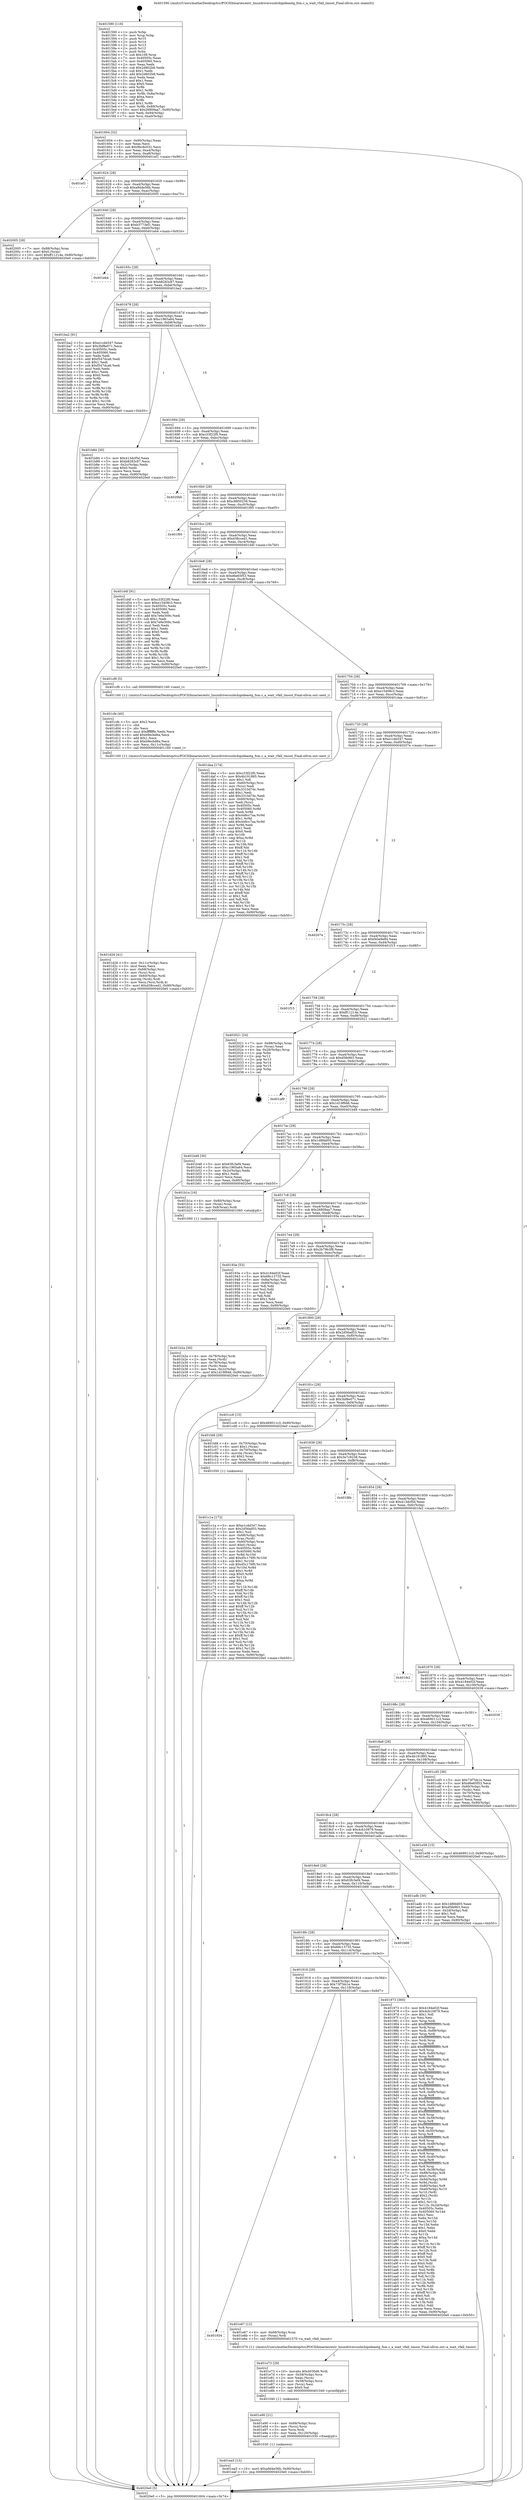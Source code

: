 digraph "0x401590" {
  label = "0x401590 (/mnt/c/Users/mathe/Desktop/tcc/POCII/binaries/extr_linuxdriversusbchipideaotg_fsm.c_a_wait_vfall_tmout_Final-ollvm.out::main(0))"
  labelloc = "t"
  node[shape=record]

  Entry [label="",width=0.3,height=0.3,shape=circle,fillcolor=black,style=filled]
  "0x401604" [label="{
     0x401604 [32]\l
     | [instrs]\l
     &nbsp;&nbsp;0x401604 \<+6\>: mov -0x90(%rbp),%eax\l
     &nbsp;&nbsp;0x40160a \<+2\>: mov %eax,%ecx\l
     &nbsp;&nbsp;0x40160c \<+6\>: sub $0x9bc6c032,%ecx\l
     &nbsp;&nbsp;0x401612 \<+6\>: mov %eax,-0xa4(%rbp)\l
     &nbsp;&nbsp;0x401618 \<+6\>: mov %ecx,-0xa8(%rbp)\l
     &nbsp;&nbsp;0x40161e \<+6\>: je 0000000000401ef1 \<main+0x961\>\l
  }"]
  "0x401ef1" [label="{
     0x401ef1\l
  }", style=dashed]
  "0x401624" [label="{
     0x401624 [28]\l
     | [instrs]\l
     &nbsp;&nbsp;0x401624 \<+5\>: jmp 0000000000401629 \<main+0x99\>\l
     &nbsp;&nbsp;0x401629 \<+6\>: mov -0xa4(%rbp),%eax\l
     &nbsp;&nbsp;0x40162f \<+5\>: sub $0xa9d4e56b,%eax\l
     &nbsp;&nbsp;0x401634 \<+6\>: mov %eax,-0xac(%rbp)\l
     &nbsp;&nbsp;0x40163a \<+6\>: je 0000000000402005 \<main+0xa75\>\l
  }"]
  Exit [label="",width=0.3,height=0.3,shape=circle,fillcolor=black,style=filled,peripheries=2]
  "0x402005" [label="{
     0x402005 [28]\l
     | [instrs]\l
     &nbsp;&nbsp;0x402005 \<+7\>: mov -0x88(%rbp),%rax\l
     &nbsp;&nbsp;0x40200c \<+6\>: movl $0x0,(%rax)\l
     &nbsp;&nbsp;0x402012 \<+10\>: movl $0xff11214e,-0x90(%rbp)\l
     &nbsp;&nbsp;0x40201c \<+5\>: jmp 00000000004020e0 \<main+0xb50\>\l
  }"]
  "0x401640" [label="{
     0x401640 [28]\l
     | [instrs]\l
     &nbsp;&nbsp;0x401640 \<+5\>: jmp 0000000000401645 \<main+0xb5\>\l
     &nbsp;&nbsp;0x401645 \<+6\>: mov -0xa4(%rbp),%eax\l
     &nbsp;&nbsp;0x40164b \<+5\>: sub $0xb3773ef1,%eax\l
     &nbsp;&nbsp;0x401650 \<+6\>: mov %eax,-0xb0(%rbp)\l
     &nbsp;&nbsp;0x401656 \<+6\>: je 0000000000401eb4 \<main+0x924\>\l
  }"]
  "0x401ea5" [label="{
     0x401ea5 [15]\l
     | [instrs]\l
     &nbsp;&nbsp;0x401ea5 \<+10\>: movl $0xa9d4e56b,-0x90(%rbp)\l
     &nbsp;&nbsp;0x401eaf \<+5\>: jmp 00000000004020e0 \<main+0xb50\>\l
  }"]
  "0x401eb4" [label="{
     0x401eb4\l
  }", style=dashed]
  "0x40165c" [label="{
     0x40165c [28]\l
     | [instrs]\l
     &nbsp;&nbsp;0x40165c \<+5\>: jmp 0000000000401661 \<main+0xd1\>\l
     &nbsp;&nbsp;0x401661 \<+6\>: mov -0xa4(%rbp),%eax\l
     &nbsp;&nbsp;0x401667 \<+5\>: sub $0xb8283c87,%eax\l
     &nbsp;&nbsp;0x40166c \<+6\>: mov %eax,-0xb4(%rbp)\l
     &nbsp;&nbsp;0x401672 \<+6\>: je 0000000000401ba2 \<main+0x612\>\l
  }"]
  "0x401e90" [label="{
     0x401e90 [21]\l
     | [instrs]\l
     &nbsp;&nbsp;0x401e90 \<+4\>: mov -0x68(%rbp),%rcx\l
     &nbsp;&nbsp;0x401e94 \<+3\>: mov (%rcx),%rcx\l
     &nbsp;&nbsp;0x401e97 \<+3\>: mov %rcx,%rdi\l
     &nbsp;&nbsp;0x401e9a \<+6\>: mov %eax,-0x120(%rbp)\l
     &nbsp;&nbsp;0x401ea0 \<+5\>: call 0000000000401030 \<free@plt\>\l
     | [calls]\l
     &nbsp;&nbsp;0x401030 \{1\} (unknown)\l
  }"]
  "0x401ba2" [label="{
     0x401ba2 [91]\l
     | [instrs]\l
     &nbsp;&nbsp;0x401ba2 \<+5\>: mov $0xe1cdd347,%eax\l
     &nbsp;&nbsp;0x401ba7 \<+5\>: mov $0x3bf8e071,%ecx\l
     &nbsp;&nbsp;0x401bac \<+7\>: mov 0x40505c,%edx\l
     &nbsp;&nbsp;0x401bb3 \<+7\>: mov 0x405060,%esi\l
     &nbsp;&nbsp;0x401bba \<+2\>: mov %edx,%edi\l
     &nbsp;&nbsp;0x401bbc \<+6\>: add $0xf547dca6,%edi\l
     &nbsp;&nbsp;0x401bc2 \<+3\>: sub $0x1,%edi\l
     &nbsp;&nbsp;0x401bc5 \<+6\>: sub $0xf547dca6,%edi\l
     &nbsp;&nbsp;0x401bcb \<+3\>: imul %edi,%edx\l
     &nbsp;&nbsp;0x401bce \<+3\>: and $0x1,%edx\l
     &nbsp;&nbsp;0x401bd1 \<+3\>: cmp $0x0,%edx\l
     &nbsp;&nbsp;0x401bd4 \<+4\>: sete %r8b\l
     &nbsp;&nbsp;0x401bd8 \<+3\>: cmp $0xa,%esi\l
     &nbsp;&nbsp;0x401bdb \<+4\>: setl %r9b\l
     &nbsp;&nbsp;0x401bdf \<+3\>: mov %r8b,%r10b\l
     &nbsp;&nbsp;0x401be2 \<+3\>: and %r9b,%r10b\l
     &nbsp;&nbsp;0x401be5 \<+3\>: xor %r9b,%r8b\l
     &nbsp;&nbsp;0x401be8 \<+3\>: or %r8b,%r10b\l
     &nbsp;&nbsp;0x401beb \<+4\>: test $0x1,%r10b\l
     &nbsp;&nbsp;0x401bef \<+3\>: cmovne %ecx,%eax\l
     &nbsp;&nbsp;0x401bf2 \<+6\>: mov %eax,-0x90(%rbp)\l
     &nbsp;&nbsp;0x401bf8 \<+5\>: jmp 00000000004020e0 \<main+0xb50\>\l
  }"]
  "0x401678" [label="{
     0x401678 [28]\l
     | [instrs]\l
     &nbsp;&nbsp;0x401678 \<+5\>: jmp 000000000040167d \<main+0xed\>\l
     &nbsp;&nbsp;0x40167d \<+6\>: mov -0xa4(%rbp),%eax\l
     &nbsp;&nbsp;0x401683 \<+5\>: sub $0xc1965a64,%eax\l
     &nbsp;&nbsp;0x401688 \<+6\>: mov %eax,-0xb8(%rbp)\l
     &nbsp;&nbsp;0x40168e \<+6\>: je 0000000000401b84 \<main+0x5f4\>\l
  }"]
  "0x401e73" [label="{
     0x401e73 [29]\l
     | [instrs]\l
     &nbsp;&nbsp;0x401e73 \<+10\>: movabs $0x4030d6,%rdi\l
     &nbsp;&nbsp;0x401e7d \<+4\>: mov -0x58(%rbp),%rcx\l
     &nbsp;&nbsp;0x401e81 \<+2\>: mov %eax,(%rcx)\l
     &nbsp;&nbsp;0x401e83 \<+4\>: mov -0x58(%rbp),%rcx\l
     &nbsp;&nbsp;0x401e87 \<+2\>: mov (%rcx),%esi\l
     &nbsp;&nbsp;0x401e89 \<+2\>: mov $0x0,%al\l
     &nbsp;&nbsp;0x401e8b \<+5\>: call 0000000000401040 \<printf@plt\>\l
     | [calls]\l
     &nbsp;&nbsp;0x401040 \{1\} (unknown)\l
  }"]
  "0x401b84" [label="{
     0x401b84 [30]\l
     | [instrs]\l
     &nbsp;&nbsp;0x401b84 \<+5\>: mov $0x413dcf5d,%eax\l
     &nbsp;&nbsp;0x401b89 \<+5\>: mov $0xb8283c87,%ecx\l
     &nbsp;&nbsp;0x401b8e \<+3\>: mov -0x2c(%rbp),%edx\l
     &nbsp;&nbsp;0x401b91 \<+3\>: cmp $0x0,%edx\l
     &nbsp;&nbsp;0x401b94 \<+3\>: cmove %ecx,%eax\l
     &nbsp;&nbsp;0x401b97 \<+6\>: mov %eax,-0x90(%rbp)\l
     &nbsp;&nbsp;0x401b9d \<+5\>: jmp 00000000004020e0 \<main+0xb50\>\l
  }"]
  "0x401694" [label="{
     0x401694 [28]\l
     | [instrs]\l
     &nbsp;&nbsp;0x401694 \<+5\>: jmp 0000000000401699 \<main+0x109\>\l
     &nbsp;&nbsp;0x401699 \<+6\>: mov -0xa4(%rbp),%eax\l
     &nbsp;&nbsp;0x40169f \<+5\>: sub $0xc33f22f0,%eax\l
     &nbsp;&nbsp;0x4016a4 \<+6\>: mov %eax,-0xbc(%rbp)\l
     &nbsp;&nbsp;0x4016aa \<+6\>: je 00000000004020bb \<main+0xb2b\>\l
  }"]
  "0x401934" [label="{
     0x401934\l
  }", style=dashed]
  "0x4020bb" [label="{
     0x4020bb\l
  }", style=dashed]
  "0x4016b0" [label="{
     0x4016b0 [28]\l
     | [instrs]\l
     &nbsp;&nbsp;0x4016b0 \<+5\>: jmp 00000000004016b5 \<main+0x125\>\l
     &nbsp;&nbsp;0x4016b5 \<+6\>: mov -0xa4(%rbp),%eax\l
     &nbsp;&nbsp;0x4016bb \<+5\>: sub $0xc8850239,%eax\l
     &nbsp;&nbsp;0x4016c0 \<+6\>: mov %eax,-0xc0(%rbp)\l
     &nbsp;&nbsp;0x4016c6 \<+6\>: je 0000000000401f95 \<main+0xa05\>\l
  }"]
  "0x401e67" [label="{
     0x401e67 [12]\l
     | [instrs]\l
     &nbsp;&nbsp;0x401e67 \<+4\>: mov -0x68(%rbp),%rax\l
     &nbsp;&nbsp;0x401e6b \<+3\>: mov (%rax),%rdi\l
     &nbsp;&nbsp;0x401e6e \<+5\>: call 0000000000401570 \<a_wait_vfall_tmout\>\l
     | [calls]\l
     &nbsp;&nbsp;0x401570 \{1\} (/mnt/c/Users/mathe/Desktop/tcc/POCII/binaries/extr_linuxdriversusbchipideaotg_fsm.c_a_wait_vfall_tmout_Final-ollvm.out::a_wait_vfall_tmout)\l
  }"]
  "0x401f95" [label="{
     0x401f95\l
  }", style=dashed]
  "0x4016cc" [label="{
     0x4016cc [28]\l
     | [instrs]\l
     &nbsp;&nbsp;0x4016cc \<+5\>: jmp 00000000004016d1 \<main+0x141\>\l
     &nbsp;&nbsp;0x4016d1 \<+6\>: mov -0xa4(%rbp),%eax\l
     &nbsp;&nbsp;0x4016d7 \<+5\>: sub $0xd38cced1,%eax\l
     &nbsp;&nbsp;0x4016dc \<+6\>: mov %eax,-0xc4(%rbp)\l
     &nbsp;&nbsp;0x4016e2 \<+6\>: je 0000000000401d4f \<main+0x7bf\>\l
  }"]
  "0x401d26" [label="{
     0x401d26 [41]\l
     | [instrs]\l
     &nbsp;&nbsp;0x401d26 \<+6\>: mov -0x11c(%rbp),%ecx\l
     &nbsp;&nbsp;0x401d2c \<+3\>: imul %eax,%ecx\l
     &nbsp;&nbsp;0x401d2f \<+4\>: mov -0x68(%rbp),%rsi\l
     &nbsp;&nbsp;0x401d33 \<+3\>: mov (%rsi),%rsi\l
     &nbsp;&nbsp;0x401d36 \<+4\>: mov -0x60(%rbp),%rdi\l
     &nbsp;&nbsp;0x401d3a \<+3\>: movslq (%rdi),%rdi\l
     &nbsp;&nbsp;0x401d3d \<+3\>: mov %ecx,(%rsi,%rdi,4)\l
     &nbsp;&nbsp;0x401d40 \<+10\>: movl $0xd38cced1,-0x90(%rbp)\l
     &nbsp;&nbsp;0x401d4a \<+5\>: jmp 00000000004020e0 \<main+0xb50\>\l
  }"]
  "0x401d4f" [label="{
     0x401d4f [91]\l
     | [instrs]\l
     &nbsp;&nbsp;0x401d4f \<+5\>: mov $0xc33f22f0,%eax\l
     &nbsp;&nbsp;0x401d54 \<+5\>: mov $0xe15408c3,%ecx\l
     &nbsp;&nbsp;0x401d59 \<+7\>: mov 0x40505c,%edx\l
     &nbsp;&nbsp;0x401d60 \<+7\>: mov 0x405060,%esi\l
     &nbsp;&nbsp;0x401d67 \<+2\>: mov %edx,%edi\l
     &nbsp;&nbsp;0x401d69 \<+6\>: add $0x7e6e309c,%edi\l
     &nbsp;&nbsp;0x401d6f \<+3\>: sub $0x1,%edi\l
     &nbsp;&nbsp;0x401d72 \<+6\>: sub $0x7e6e309c,%edi\l
     &nbsp;&nbsp;0x401d78 \<+3\>: imul %edi,%edx\l
     &nbsp;&nbsp;0x401d7b \<+3\>: and $0x1,%edx\l
     &nbsp;&nbsp;0x401d7e \<+3\>: cmp $0x0,%edx\l
     &nbsp;&nbsp;0x401d81 \<+4\>: sete %r8b\l
     &nbsp;&nbsp;0x401d85 \<+3\>: cmp $0xa,%esi\l
     &nbsp;&nbsp;0x401d88 \<+4\>: setl %r9b\l
     &nbsp;&nbsp;0x401d8c \<+3\>: mov %r8b,%r10b\l
     &nbsp;&nbsp;0x401d8f \<+3\>: and %r9b,%r10b\l
     &nbsp;&nbsp;0x401d92 \<+3\>: xor %r9b,%r8b\l
     &nbsp;&nbsp;0x401d95 \<+3\>: or %r8b,%r10b\l
     &nbsp;&nbsp;0x401d98 \<+4\>: test $0x1,%r10b\l
     &nbsp;&nbsp;0x401d9c \<+3\>: cmovne %ecx,%eax\l
     &nbsp;&nbsp;0x401d9f \<+6\>: mov %eax,-0x90(%rbp)\l
     &nbsp;&nbsp;0x401da5 \<+5\>: jmp 00000000004020e0 \<main+0xb50\>\l
  }"]
  "0x4016e8" [label="{
     0x4016e8 [28]\l
     | [instrs]\l
     &nbsp;&nbsp;0x4016e8 \<+5\>: jmp 00000000004016ed \<main+0x15d\>\l
     &nbsp;&nbsp;0x4016ed \<+6\>: mov -0xa4(%rbp),%eax\l
     &nbsp;&nbsp;0x4016f3 \<+5\>: sub $0xd6e65f53,%eax\l
     &nbsp;&nbsp;0x4016f8 \<+6\>: mov %eax,-0xc8(%rbp)\l
     &nbsp;&nbsp;0x4016fe \<+6\>: je 0000000000401cf9 \<main+0x769\>\l
  }"]
  "0x401cfe" [label="{
     0x401cfe [40]\l
     | [instrs]\l
     &nbsp;&nbsp;0x401cfe \<+5\>: mov $0x2,%ecx\l
     &nbsp;&nbsp;0x401d03 \<+1\>: cltd\l
     &nbsp;&nbsp;0x401d04 \<+2\>: idiv %ecx\l
     &nbsp;&nbsp;0x401d06 \<+6\>: imul $0xfffffffe,%edx,%ecx\l
     &nbsp;&nbsp;0x401d0c \<+6\>: add $0xb9ecbd6a,%ecx\l
     &nbsp;&nbsp;0x401d12 \<+3\>: add $0x1,%ecx\l
     &nbsp;&nbsp;0x401d15 \<+6\>: sub $0xb9ecbd6a,%ecx\l
     &nbsp;&nbsp;0x401d1b \<+6\>: mov %ecx,-0x11c(%rbp)\l
     &nbsp;&nbsp;0x401d21 \<+5\>: call 0000000000401160 \<next_i\>\l
     | [calls]\l
     &nbsp;&nbsp;0x401160 \{1\} (/mnt/c/Users/mathe/Desktop/tcc/POCII/binaries/extr_linuxdriversusbchipideaotg_fsm.c_a_wait_vfall_tmout_Final-ollvm.out::next_i)\l
  }"]
  "0x401cf9" [label="{
     0x401cf9 [5]\l
     | [instrs]\l
     &nbsp;&nbsp;0x401cf9 \<+5\>: call 0000000000401160 \<next_i\>\l
     | [calls]\l
     &nbsp;&nbsp;0x401160 \{1\} (/mnt/c/Users/mathe/Desktop/tcc/POCII/binaries/extr_linuxdriversusbchipideaotg_fsm.c_a_wait_vfall_tmout_Final-ollvm.out::next_i)\l
  }"]
  "0x401704" [label="{
     0x401704 [28]\l
     | [instrs]\l
     &nbsp;&nbsp;0x401704 \<+5\>: jmp 0000000000401709 \<main+0x179\>\l
     &nbsp;&nbsp;0x401709 \<+6\>: mov -0xa4(%rbp),%eax\l
     &nbsp;&nbsp;0x40170f \<+5\>: sub $0xe15408c3,%eax\l
     &nbsp;&nbsp;0x401714 \<+6\>: mov %eax,-0xcc(%rbp)\l
     &nbsp;&nbsp;0x40171a \<+6\>: je 0000000000401daa \<main+0x81a\>\l
  }"]
  "0x401c1a" [label="{
     0x401c1a [172]\l
     | [instrs]\l
     &nbsp;&nbsp;0x401c1a \<+5\>: mov $0xe1cdd347,%ecx\l
     &nbsp;&nbsp;0x401c1f \<+5\>: mov $0x2d56ad53,%edx\l
     &nbsp;&nbsp;0x401c24 \<+3\>: mov $0x1,%sil\l
     &nbsp;&nbsp;0x401c27 \<+4\>: mov -0x68(%rbp),%rdi\l
     &nbsp;&nbsp;0x401c2b \<+3\>: mov %rax,(%rdi)\l
     &nbsp;&nbsp;0x401c2e \<+4\>: mov -0x60(%rbp),%rax\l
     &nbsp;&nbsp;0x401c32 \<+6\>: movl $0x0,(%rax)\l
     &nbsp;&nbsp;0x401c38 \<+8\>: mov 0x40505c,%r8d\l
     &nbsp;&nbsp;0x401c40 \<+8\>: mov 0x405060,%r9d\l
     &nbsp;&nbsp;0x401c48 \<+3\>: mov %r8d,%r10d\l
     &nbsp;&nbsp;0x401c4b \<+7\>: add $0xd5c176f0,%r10d\l
     &nbsp;&nbsp;0x401c52 \<+4\>: sub $0x1,%r10d\l
     &nbsp;&nbsp;0x401c56 \<+7\>: sub $0xd5c176f0,%r10d\l
     &nbsp;&nbsp;0x401c5d \<+4\>: imul %r10d,%r8d\l
     &nbsp;&nbsp;0x401c61 \<+4\>: and $0x1,%r8d\l
     &nbsp;&nbsp;0x401c65 \<+4\>: cmp $0x0,%r8d\l
     &nbsp;&nbsp;0x401c69 \<+4\>: sete %r11b\l
     &nbsp;&nbsp;0x401c6d \<+4\>: cmp $0xa,%r9d\l
     &nbsp;&nbsp;0x401c71 \<+3\>: setl %bl\l
     &nbsp;&nbsp;0x401c74 \<+3\>: mov %r11b,%r14b\l
     &nbsp;&nbsp;0x401c77 \<+4\>: xor $0xff,%r14b\l
     &nbsp;&nbsp;0x401c7b \<+3\>: mov %bl,%r15b\l
     &nbsp;&nbsp;0x401c7e \<+4\>: xor $0xff,%r15b\l
     &nbsp;&nbsp;0x401c82 \<+4\>: xor $0x1,%sil\l
     &nbsp;&nbsp;0x401c86 \<+3\>: mov %r14b,%r12b\l
     &nbsp;&nbsp;0x401c89 \<+4\>: and $0xff,%r12b\l
     &nbsp;&nbsp;0x401c8d \<+3\>: and %sil,%r11b\l
     &nbsp;&nbsp;0x401c90 \<+3\>: mov %r15b,%r13b\l
     &nbsp;&nbsp;0x401c93 \<+4\>: and $0xff,%r13b\l
     &nbsp;&nbsp;0x401c97 \<+3\>: and %sil,%bl\l
     &nbsp;&nbsp;0x401c9a \<+3\>: or %r11b,%r12b\l
     &nbsp;&nbsp;0x401c9d \<+3\>: or %bl,%r13b\l
     &nbsp;&nbsp;0x401ca0 \<+3\>: xor %r13b,%r12b\l
     &nbsp;&nbsp;0x401ca3 \<+3\>: or %r15b,%r14b\l
     &nbsp;&nbsp;0x401ca6 \<+4\>: xor $0xff,%r14b\l
     &nbsp;&nbsp;0x401caa \<+4\>: or $0x1,%sil\l
     &nbsp;&nbsp;0x401cae \<+3\>: and %sil,%r14b\l
     &nbsp;&nbsp;0x401cb1 \<+3\>: or %r14b,%r12b\l
     &nbsp;&nbsp;0x401cb4 \<+4\>: test $0x1,%r12b\l
     &nbsp;&nbsp;0x401cb8 \<+3\>: cmovne %edx,%ecx\l
     &nbsp;&nbsp;0x401cbb \<+6\>: mov %ecx,-0x90(%rbp)\l
     &nbsp;&nbsp;0x401cc1 \<+5\>: jmp 00000000004020e0 \<main+0xb50\>\l
  }"]
  "0x401daa" [label="{
     0x401daa [174]\l
     | [instrs]\l
     &nbsp;&nbsp;0x401daa \<+5\>: mov $0xc33f22f0,%eax\l
     &nbsp;&nbsp;0x401daf \<+5\>: mov $0x4b191885,%ecx\l
     &nbsp;&nbsp;0x401db4 \<+2\>: mov $0x1,%dl\l
     &nbsp;&nbsp;0x401db6 \<+4\>: mov -0x60(%rbp),%rsi\l
     &nbsp;&nbsp;0x401dba \<+2\>: mov (%rsi),%edi\l
     &nbsp;&nbsp;0x401dbc \<+6\>: sub $0x3310d7dc,%edi\l
     &nbsp;&nbsp;0x401dc2 \<+3\>: add $0x1,%edi\l
     &nbsp;&nbsp;0x401dc5 \<+6\>: add $0x3310d7dc,%edi\l
     &nbsp;&nbsp;0x401dcb \<+4\>: mov -0x60(%rbp),%rsi\l
     &nbsp;&nbsp;0x401dcf \<+2\>: mov %edi,(%rsi)\l
     &nbsp;&nbsp;0x401dd1 \<+7\>: mov 0x40505c,%edi\l
     &nbsp;&nbsp;0x401dd8 \<+8\>: mov 0x405060,%r8d\l
     &nbsp;&nbsp;0x401de0 \<+3\>: mov %edi,%r9d\l
     &nbsp;&nbsp;0x401de3 \<+7\>: sub $0x448cc7aa,%r9d\l
     &nbsp;&nbsp;0x401dea \<+4\>: sub $0x1,%r9d\l
     &nbsp;&nbsp;0x401dee \<+7\>: add $0x448cc7aa,%r9d\l
     &nbsp;&nbsp;0x401df5 \<+4\>: imul %r9d,%edi\l
     &nbsp;&nbsp;0x401df9 \<+3\>: and $0x1,%edi\l
     &nbsp;&nbsp;0x401dfc \<+3\>: cmp $0x0,%edi\l
     &nbsp;&nbsp;0x401dff \<+4\>: sete %r10b\l
     &nbsp;&nbsp;0x401e03 \<+4\>: cmp $0xa,%r8d\l
     &nbsp;&nbsp;0x401e07 \<+4\>: setl %r11b\l
     &nbsp;&nbsp;0x401e0b \<+3\>: mov %r10b,%bl\l
     &nbsp;&nbsp;0x401e0e \<+3\>: xor $0xff,%bl\l
     &nbsp;&nbsp;0x401e11 \<+3\>: mov %r11b,%r14b\l
     &nbsp;&nbsp;0x401e14 \<+4\>: xor $0xff,%r14b\l
     &nbsp;&nbsp;0x401e18 \<+3\>: xor $0x1,%dl\l
     &nbsp;&nbsp;0x401e1b \<+3\>: mov %bl,%r15b\l
     &nbsp;&nbsp;0x401e1e \<+4\>: and $0xff,%r15b\l
     &nbsp;&nbsp;0x401e22 \<+3\>: and %dl,%r10b\l
     &nbsp;&nbsp;0x401e25 \<+3\>: mov %r14b,%r12b\l
     &nbsp;&nbsp;0x401e28 \<+4\>: and $0xff,%r12b\l
     &nbsp;&nbsp;0x401e2c \<+3\>: and %dl,%r11b\l
     &nbsp;&nbsp;0x401e2f \<+3\>: or %r10b,%r15b\l
     &nbsp;&nbsp;0x401e32 \<+3\>: or %r11b,%r12b\l
     &nbsp;&nbsp;0x401e35 \<+3\>: xor %r12b,%r15b\l
     &nbsp;&nbsp;0x401e38 \<+3\>: or %r14b,%bl\l
     &nbsp;&nbsp;0x401e3b \<+3\>: xor $0xff,%bl\l
     &nbsp;&nbsp;0x401e3e \<+3\>: or $0x1,%dl\l
     &nbsp;&nbsp;0x401e41 \<+2\>: and %dl,%bl\l
     &nbsp;&nbsp;0x401e43 \<+3\>: or %bl,%r15b\l
     &nbsp;&nbsp;0x401e46 \<+4\>: test $0x1,%r15b\l
     &nbsp;&nbsp;0x401e4a \<+3\>: cmovne %ecx,%eax\l
     &nbsp;&nbsp;0x401e4d \<+6\>: mov %eax,-0x90(%rbp)\l
     &nbsp;&nbsp;0x401e53 \<+5\>: jmp 00000000004020e0 \<main+0xb50\>\l
  }"]
  "0x401720" [label="{
     0x401720 [28]\l
     | [instrs]\l
     &nbsp;&nbsp;0x401720 \<+5\>: jmp 0000000000401725 \<main+0x195\>\l
     &nbsp;&nbsp;0x401725 \<+6\>: mov -0xa4(%rbp),%eax\l
     &nbsp;&nbsp;0x40172b \<+5\>: sub $0xe1cdd347,%eax\l
     &nbsp;&nbsp;0x401730 \<+6\>: mov %eax,-0xd0(%rbp)\l
     &nbsp;&nbsp;0x401736 \<+6\>: je 000000000040207e \<main+0xaee\>\l
  }"]
  "0x401b2a" [label="{
     0x401b2a [30]\l
     | [instrs]\l
     &nbsp;&nbsp;0x401b2a \<+4\>: mov -0x78(%rbp),%rdi\l
     &nbsp;&nbsp;0x401b2e \<+2\>: mov %eax,(%rdi)\l
     &nbsp;&nbsp;0x401b30 \<+4\>: mov -0x78(%rbp),%rdi\l
     &nbsp;&nbsp;0x401b34 \<+2\>: mov (%rdi),%eax\l
     &nbsp;&nbsp;0x401b36 \<+3\>: mov %eax,-0x2c(%rbp)\l
     &nbsp;&nbsp;0x401b39 \<+10\>: movl $0x1d19f946,-0x90(%rbp)\l
     &nbsp;&nbsp;0x401b43 \<+5\>: jmp 00000000004020e0 \<main+0xb50\>\l
  }"]
  "0x40207e" [label="{
     0x40207e\l
  }", style=dashed]
  "0x40173c" [label="{
     0x40173c [28]\l
     | [instrs]\l
     &nbsp;&nbsp;0x40173c \<+5\>: jmp 0000000000401741 \<main+0x1b1\>\l
     &nbsp;&nbsp;0x401741 \<+6\>: mov -0xa4(%rbp),%eax\l
     &nbsp;&nbsp;0x401747 \<+5\>: sub $0xf40e9e84,%eax\l
     &nbsp;&nbsp;0x40174c \<+6\>: mov %eax,-0xd4(%rbp)\l
     &nbsp;&nbsp;0x401752 \<+6\>: je 0000000000401f15 \<main+0x985\>\l
  }"]
  "0x401918" [label="{
     0x401918 [28]\l
     | [instrs]\l
     &nbsp;&nbsp;0x401918 \<+5\>: jmp 000000000040191d \<main+0x38d\>\l
     &nbsp;&nbsp;0x40191d \<+6\>: mov -0xa4(%rbp),%eax\l
     &nbsp;&nbsp;0x401923 \<+5\>: sub $0x73f7bb1e,%eax\l
     &nbsp;&nbsp;0x401928 \<+6\>: mov %eax,-0x118(%rbp)\l
     &nbsp;&nbsp;0x40192e \<+6\>: je 0000000000401e67 \<main+0x8d7\>\l
  }"]
  "0x401f15" [label="{
     0x401f15\l
  }", style=dashed]
  "0x401758" [label="{
     0x401758 [28]\l
     | [instrs]\l
     &nbsp;&nbsp;0x401758 \<+5\>: jmp 000000000040175d \<main+0x1cd\>\l
     &nbsp;&nbsp;0x40175d \<+6\>: mov -0xa4(%rbp),%eax\l
     &nbsp;&nbsp;0x401763 \<+5\>: sub $0xff11214e,%eax\l
     &nbsp;&nbsp;0x401768 \<+6\>: mov %eax,-0xd8(%rbp)\l
     &nbsp;&nbsp;0x40176e \<+6\>: je 0000000000402021 \<main+0xa91\>\l
  }"]
  "0x401973" [label="{
     0x401973 [360]\l
     | [instrs]\l
     &nbsp;&nbsp;0x401973 \<+5\>: mov $0x4184e02f,%eax\l
     &nbsp;&nbsp;0x401978 \<+5\>: mov $0x4cb10879,%ecx\l
     &nbsp;&nbsp;0x40197d \<+2\>: mov $0x1,%dl\l
     &nbsp;&nbsp;0x40197f \<+2\>: xor %esi,%esi\l
     &nbsp;&nbsp;0x401981 \<+3\>: mov %rsp,%rdi\l
     &nbsp;&nbsp;0x401984 \<+4\>: add $0xfffffffffffffff0,%rdi\l
     &nbsp;&nbsp;0x401988 \<+3\>: mov %rdi,%rsp\l
     &nbsp;&nbsp;0x40198b \<+7\>: mov %rdi,-0x88(%rbp)\l
     &nbsp;&nbsp;0x401992 \<+3\>: mov %rsp,%rdi\l
     &nbsp;&nbsp;0x401995 \<+4\>: add $0xfffffffffffffff0,%rdi\l
     &nbsp;&nbsp;0x401999 \<+3\>: mov %rdi,%rsp\l
     &nbsp;&nbsp;0x40199c \<+3\>: mov %rsp,%r8\l
     &nbsp;&nbsp;0x40199f \<+4\>: add $0xfffffffffffffff0,%r8\l
     &nbsp;&nbsp;0x4019a3 \<+3\>: mov %r8,%rsp\l
     &nbsp;&nbsp;0x4019a6 \<+4\>: mov %r8,-0x80(%rbp)\l
     &nbsp;&nbsp;0x4019aa \<+3\>: mov %rsp,%r8\l
     &nbsp;&nbsp;0x4019ad \<+4\>: add $0xfffffffffffffff0,%r8\l
     &nbsp;&nbsp;0x4019b1 \<+3\>: mov %r8,%rsp\l
     &nbsp;&nbsp;0x4019b4 \<+4\>: mov %r8,-0x78(%rbp)\l
     &nbsp;&nbsp;0x4019b8 \<+3\>: mov %rsp,%r8\l
     &nbsp;&nbsp;0x4019bb \<+4\>: add $0xfffffffffffffff0,%r8\l
     &nbsp;&nbsp;0x4019bf \<+3\>: mov %r8,%rsp\l
     &nbsp;&nbsp;0x4019c2 \<+4\>: mov %r8,-0x70(%rbp)\l
     &nbsp;&nbsp;0x4019c6 \<+3\>: mov %rsp,%r8\l
     &nbsp;&nbsp;0x4019c9 \<+4\>: add $0xfffffffffffffff0,%r8\l
     &nbsp;&nbsp;0x4019cd \<+3\>: mov %r8,%rsp\l
     &nbsp;&nbsp;0x4019d0 \<+4\>: mov %r8,-0x68(%rbp)\l
     &nbsp;&nbsp;0x4019d4 \<+3\>: mov %rsp,%r8\l
     &nbsp;&nbsp;0x4019d7 \<+4\>: add $0xfffffffffffffff0,%r8\l
     &nbsp;&nbsp;0x4019db \<+3\>: mov %r8,%rsp\l
     &nbsp;&nbsp;0x4019de \<+4\>: mov %r8,-0x60(%rbp)\l
     &nbsp;&nbsp;0x4019e2 \<+3\>: mov %rsp,%r8\l
     &nbsp;&nbsp;0x4019e5 \<+4\>: add $0xfffffffffffffff0,%r8\l
     &nbsp;&nbsp;0x4019e9 \<+3\>: mov %r8,%rsp\l
     &nbsp;&nbsp;0x4019ec \<+4\>: mov %r8,-0x58(%rbp)\l
     &nbsp;&nbsp;0x4019f0 \<+3\>: mov %rsp,%r8\l
     &nbsp;&nbsp;0x4019f3 \<+4\>: add $0xfffffffffffffff0,%r8\l
     &nbsp;&nbsp;0x4019f7 \<+3\>: mov %r8,%rsp\l
     &nbsp;&nbsp;0x4019fa \<+4\>: mov %r8,-0x50(%rbp)\l
     &nbsp;&nbsp;0x4019fe \<+3\>: mov %rsp,%r8\l
     &nbsp;&nbsp;0x401a01 \<+4\>: add $0xfffffffffffffff0,%r8\l
     &nbsp;&nbsp;0x401a05 \<+3\>: mov %r8,%rsp\l
     &nbsp;&nbsp;0x401a08 \<+4\>: mov %r8,-0x48(%rbp)\l
     &nbsp;&nbsp;0x401a0c \<+3\>: mov %rsp,%r8\l
     &nbsp;&nbsp;0x401a0f \<+4\>: add $0xfffffffffffffff0,%r8\l
     &nbsp;&nbsp;0x401a13 \<+3\>: mov %r8,%rsp\l
     &nbsp;&nbsp;0x401a16 \<+4\>: mov %r8,-0x40(%rbp)\l
     &nbsp;&nbsp;0x401a1a \<+3\>: mov %rsp,%r8\l
     &nbsp;&nbsp;0x401a1d \<+4\>: add $0xfffffffffffffff0,%r8\l
     &nbsp;&nbsp;0x401a21 \<+3\>: mov %r8,%rsp\l
     &nbsp;&nbsp;0x401a24 \<+4\>: mov %r8,-0x38(%rbp)\l
     &nbsp;&nbsp;0x401a28 \<+7\>: mov -0x88(%rbp),%r8\l
     &nbsp;&nbsp;0x401a2f \<+7\>: movl $0x0,(%r8)\l
     &nbsp;&nbsp;0x401a36 \<+7\>: mov -0x94(%rbp),%r9d\l
     &nbsp;&nbsp;0x401a3d \<+3\>: mov %r9d,(%rdi)\l
     &nbsp;&nbsp;0x401a40 \<+4\>: mov -0x80(%rbp),%r8\l
     &nbsp;&nbsp;0x401a44 \<+7\>: mov -0xa0(%rbp),%r10\l
     &nbsp;&nbsp;0x401a4b \<+3\>: mov %r10,(%r8)\l
     &nbsp;&nbsp;0x401a4e \<+3\>: cmpl $0x2,(%rdi)\l
     &nbsp;&nbsp;0x401a51 \<+4\>: setne %r11b\l
     &nbsp;&nbsp;0x401a55 \<+4\>: and $0x1,%r11b\l
     &nbsp;&nbsp;0x401a59 \<+4\>: mov %r11b,-0x2d(%rbp)\l
     &nbsp;&nbsp;0x401a5d \<+7\>: mov 0x40505c,%ebx\l
     &nbsp;&nbsp;0x401a64 \<+8\>: mov 0x405060,%r14d\l
     &nbsp;&nbsp;0x401a6c \<+3\>: sub $0x1,%esi\l
     &nbsp;&nbsp;0x401a6f \<+3\>: mov %ebx,%r15d\l
     &nbsp;&nbsp;0x401a72 \<+3\>: add %esi,%r15d\l
     &nbsp;&nbsp;0x401a75 \<+4\>: imul %r15d,%ebx\l
     &nbsp;&nbsp;0x401a79 \<+3\>: and $0x1,%ebx\l
     &nbsp;&nbsp;0x401a7c \<+3\>: cmp $0x0,%ebx\l
     &nbsp;&nbsp;0x401a7f \<+4\>: sete %r11b\l
     &nbsp;&nbsp;0x401a83 \<+4\>: cmp $0xa,%r14d\l
     &nbsp;&nbsp;0x401a87 \<+4\>: setl %r12b\l
     &nbsp;&nbsp;0x401a8b \<+3\>: mov %r11b,%r13b\l
     &nbsp;&nbsp;0x401a8e \<+4\>: xor $0xff,%r13b\l
     &nbsp;&nbsp;0x401a92 \<+3\>: mov %r12b,%sil\l
     &nbsp;&nbsp;0x401a95 \<+4\>: xor $0xff,%sil\l
     &nbsp;&nbsp;0x401a99 \<+3\>: xor $0x0,%dl\l
     &nbsp;&nbsp;0x401a9c \<+3\>: mov %r13b,%dil\l
     &nbsp;&nbsp;0x401a9f \<+4\>: and $0x0,%dil\l
     &nbsp;&nbsp;0x401aa3 \<+3\>: and %dl,%r11b\l
     &nbsp;&nbsp;0x401aa6 \<+3\>: mov %sil,%r8b\l
     &nbsp;&nbsp;0x401aa9 \<+4\>: and $0x0,%r8b\l
     &nbsp;&nbsp;0x401aad \<+3\>: and %dl,%r12b\l
     &nbsp;&nbsp;0x401ab0 \<+3\>: or %r11b,%dil\l
     &nbsp;&nbsp;0x401ab3 \<+3\>: or %r12b,%r8b\l
     &nbsp;&nbsp;0x401ab6 \<+3\>: xor %r8b,%dil\l
     &nbsp;&nbsp;0x401ab9 \<+3\>: or %sil,%r13b\l
     &nbsp;&nbsp;0x401abc \<+4\>: xor $0xff,%r13b\l
     &nbsp;&nbsp;0x401ac0 \<+3\>: or $0x0,%dl\l
     &nbsp;&nbsp;0x401ac3 \<+3\>: and %dl,%r13b\l
     &nbsp;&nbsp;0x401ac6 \<+3\>: or %r13b,%dil\l
     &nbsp;&nbsp;0x401ac9 \<+4\>: test $0x1,%dil\l
     &nbsp;&nbsp;0x401acd \<+3\>: cmovne %ecx,%eax\l
     &nbsp;&nbsp;0x401ad0 \<+6\>: mov %eax,-0x90(%rbp)\l
     &nbsp;&nbsp;0x401ad6 \<+5\>: jmp 00000000004020e0 \<main+0xb50\>\l
  }"]
  "0x402021" [label="{
     0x402021 [24]\l
     | [instrs]\l
     &nbsp;&nbsp;0x402021 \<+7\>: mov -0x88(%rbp),%rax\l
     &nbsp;&nbsp;0x402028 \<+2\>: mov (%rax),%eax\l
     &nbsp;&nbsp;0x40202a \<+4\>: lea -0x28(%rbp),%rsp\l
     &nbsp;&nbsp;0x40202e \<+1\>: pop %rbx\l
     &nbsp;&nbsp;0x40202f \<+2\>: pop %r12\l
     &nbsp;&nbsp;0x402031 \<+2\>: pop %r13\l
     &nbsp;&nbsp;0x402033 \<+2\>: pop %r14\l
     &nbsp;&nbsp;0x402035 \<+2\>: pop %r15\l
     &nbsp;&nbsp;0x402037 \<+1\>: pop %rbp\l
     &nbsp;&nbsp;0x402038 \<+1\>: ret\l
  }"]
  "0x401774" [label="{
     0x401774 [28]\l
     | [instrs]\l
     &nbsp;&nbsp;0x401774 \<+5\>: jmp 0000000000401779 \<main+0x1e9\>\l
     &nbsp;&nbsp;0x401779 \<+6\>: mov -0xa4(%rbp),%eax\l
     &nbsp;&nbsp;0x40177f \<+5\>: sub $0xd5fe963,%eax\l
     &nbsp;&nbsp;0x401784 \<+6\>: mov %eax,-0xdc(%rbp)\l
     &nbsp;&nbsp;0x40178a \<+6\>: je 0000000000401af9 \<main+0x569\>\l
  }"]
  "0x4018fc" [label="{
     0x4018fc [28]\l
     | [instrs]\l
     &nbsp;&nbsp;0x4018fc \<+5\>: jmp 0000000000401901 \<main+0x371\>\l
     &nbsp;&nbsp;0x401901 \<+6\>: mov -0xa4(%rbp),%eax\l
     &nbsp;&nbsp;0x401907 \<+5\>: sub $0x68c13735,%eax\l
     &nbsp;&nbsp;0x40190c \<+6\>: mov %eax,-0x114(%rbp)\l
     &nbsp;&nbsp;0x401912 \<+6\>: je 0000000000401973 \<main+0x3e3\>\l
  }"]
  "0x401af9" [label="{
     0x401af9\l
  }", style=dashed]
  "0x401790" [label="{
     0x401790 [28]\l
     | [instrs]\l
     &nbsp;&nbsp;0x401790 \<+5\>: jmp 0000000000401795 \<main+0x205\>\l
     &nbsp;&nbsp;0x401795 \<+6\>: mov -0xa4(%rbp),%eax\l
     &nbsp;&nbsp;0x40179b \<+5\>: sub $0x1d19f946,%eax\l
     &nbsp;&nbsp;0x4017a0 \<+6\>: mov %eax,-0xe0(%rbp)\l
     &nbsp;&nbsp;0x4017a6 \<+6\>: je 0000000000401b48 \<main+0x5b8\>\l
  }"]
  "0x401b66" [label="{
     0x401b66\l
  }", style=dashed]
  "0x401b48" [label="{
     0x401b48 [30]\l
     | [instrs]\l
     &nbsp;&nbsp;0x401b48 \<+5\>: mov $0x63fc3ef4,%eax\l
     &nbsp;&nbsp;0x401b4d \<+5\>: mov $0xc1965a64,%ecx\l
     &nbsp;&nbsp;0x401b52 \<+3\>: mov -0x2c(%rbp),%edx\l
     &nbsp;&nbsp;0x401b55 \<+3\>: cmp $0x1,%edx\l
     &nbsp;&nbsp;0x401b58 \<+3\>: cmovl %ecx,%eax\l
     &nbsp;&nbsp;0x401b5b \<+6\>: mov %eax,-0x90(%rbp)\l
     &nbsp;&nbsp;0x401b61 \<+5\>: jmp 00000000004020e0 \<main+0xb50\>\l
  }"]
  "0x4017ac" [label="{
     0x4017ac [28]\l
     | [instrs]\l
     &nbsp;&nbsp;0x4017ac \<+5\>: jmp 00000000004017b1 \<main+0x221\>\l
     &nbsp;&nbsp;0x4017b1 \<+6\>: mov -0xa4(%rbp),%eax\l
     &nbsp;&nbsp;0x4017b7 \<+5\>: sub $0x1d8fdd05,%eax\l
     &nbsp;&nbsp;0x4017bc \<+6\>: mov %eax,-0xe4(%rbp)\l
     &nbsp;&nbsp;0x4017c2 \<+6\>: je 0000000000401b1a \<main+0x58a\>\l
  }"]
  "0x4018e0" [label="{
     0x4018e0 [28]\l
     | [instrs]\l
     &nbsp;&nbsp;0x4018e0 \<+5\>: jmp 00000000004018e5 \<main+0x355\>\l
     &nbsp;&nbsp;0x4018e5 \<+6\>: mov -0xa4(%rbp),%eax\l
     &nbsp;&nbsp;0x4018eb \<+5\>: sub $0x63fc3ef4,%eax\l
     &nbsp;&nbsp;0x4018f0 \<+6\>: mov %eax,-0x110(%rbp)\l
     &nbsp;&nbsp;0x4018f6 \<+6\>: je 0000000000401b66 \<main+0x5d6\>\l
  }"]
  "0x401b1a" [label="{
     0x401b1a [16]\l
     | [instrs]\l
     &nbsp;&nbsp;0x401b1a \<+4\>: mov -0x80(%rbp),%rax\l
     &nbsp;&nbsp;0x401b1e \<+3\>: mov (%rax),%rax\l
     &nbsp;&nbsp;0x401b21 \<+4\>: mov 0x8(%rax),%rdi\l
     &nbsp;&nbsp;0x401b25 \<+5\>: call 0000000000401060 \<atoi@plt\>\l
     | [calls]\l
     &nbsp;&nbsp;0x401060 \{1\} (unknown)\l
  }"]
  "0x4017c8" [label="{
     0x4017c8 [28]\l
     | [instrs]\l
     &nbsp;&nbsp;0x4017c8 \<+5\>: jmp 00000000004017cd \<main+0x23d\>\l
     &nbsp;&nbsp;0x4017cd \<+6\>: mov -0xa4(%rbp),%eax\l
     &nbsp;&nbsp;0x4017d3 \<+5\>: sub $0x26809aa7,%eax\l
     &nbsp;&nbsp;0x4017d8 \<+6\>: mov %eax,-0xe8(%rbp)\l
     &nbsp;&nbsp;0x4017de \<+6\>: je 000000000040193e \<main+0x3ae\>\l
  }"]
  "0x401adb" [label="{
     0x401adb [30]\l
     | [instrs]\l
     &nbsp;&nbsp;0x401adb \<+5\>: mov $0x1d8fdd05,%eax\l
     &nbsp;&nbsp;0x401ae0 \<+5\>: mov $0xd5fe963,%ecx\l
     &nbsp;&nbsp;0x401ae5 \<+3\>: mov -0x2d(%rbp),%dl\l
     &nbsp;&nbsp;0x401ae8 \<+3\>: test $0x1,%dl\l
     &nbsp;&nbsp;0x401aeb \<+3\>: cmovne %ecx,%eax\l
     &nbsp;&nbsp;0x401aee \<+6\>: mov %eax,-0x90(%rbp)\l
     &nbsp;&nbsp;0x401af4 \<+5\>: jmp 00000000004020e0 \<main+0xb50\>\l
  }"]
  "0x40193e" [label="{
     0x40193e [53]\l
     | [instrs]\l
     &nbsp;&nbsp;0x40193e \<+5\>: mov $0x4184e02f,%eax\l
     &nbsp;&nbsp;0x401943 \<+5\>: mov $0x68c13735,%ecx\l
     &nbsp;&nbsp;0x401948 \<+6\>: mov -0x8a(%rbp),%dl\l
     &nbsp;&nbsp;0x40194e \<+7\>: mov -0x89(%rbp),%sil\l
     &nbsp;&nbsp;0x401955 \<+3\>: mov %dl,%dil\l
     &nbsp;&nbsp;0x401958 \<+3\>: and %sil,%dil\l
     &nbsp;&nbsp;0x40195b \<+3\>: xor %sil,%dl\l
     &nbsp;&nbsp;0x40195e \<+3\>: or %dl,%dil\l
     &nbsp;&nbsp;0x401961 \<+4\>: test $0x1,%dil\l
     &nbsp;&nbsp;0x401965 \<+3\>: cmovne %ecx,%eax\l
     &nbsp;&nbsp;0x401968 \<+6\>: mov %eax,-0x90(%rbp)\l
     &nbsp;&nbsp;0x40196e \<+5\>: jmp 00000000004020e0 \<main+0xb50\>\l
  }"]
  "0x4017e4" [label="{
     0x4017e4 [28]\l
     | [instrs]\l
     &nbsp;&nbsp;0x4017e4 \<+5\>: jmp 00000000004017e9 \<main+0x259\>\l
     &nbsp;&nbsp;0x4017e9 \<+6\>: mov -0xa4(%rbp),%eax\l
     &nbsp;&nbsp;0x4017ef \<+5\>: sub $0x2b79b3f8,%eax\l
     &nbsp;&nbsp;0x4017f4 \<+6\>: mov %eax,-0xec(%rbp)\l
     &nbsp;&nbsp;0x4017fa \<+6\>: je 0000000000401ff1 \<main+0xa61\>\l
  }"]
  "0x4020e0" [label="{
     0x4020e0 [5]\l
     | [instrs]\l
     &nbsp;&nbsp;0x4020e0 \<+5\>: jmp 0000000000401604 \<main+0x74\>\l
  }"]
  "0x401590" [label="{
     0x401590 [116]\l
     | [instrs]\l
     &nbsp;&nbsp;0x401590 \<+1\>: push %rbp\l
     &nbsp;&nbsp;0x401591 \<+3\>: mov %rsp,%rbp\l
     &nbsp;&nbsp;0x401594 \<+2\>: push %r15\l
     &nbsp;&nbsp;0x401596 \<+2\>: push %r14\l
     &nbsp;&nbsp;0x401598 \<+2\>: push %r13\l
     &nbsp;&nbsp;0x40159a \<+2\>: push %r12\l
     &nbsp;&nbsp;0x40159c \<+1\>: push %rbx\l
     &nbsp;&nbsp;0x40159d \<+7\>: sub $0x108,%rsp\l
     &nbsp;&nbsp;0x4015a4 \<+7\>: mov 0x40505c,%eax\l
     &nbsp;&nbsp;0x4015ab \<+7\>: mov 0x405060,%ecx\l
     &nbsp;&nbsp;0x4015b2 \<+2\>: mov %eax,%edx\l
     &nbsp;&nbsp;0x4015b4 \<+6\>: sub $0x2d802b8,%edx\l
     &nbsp;&nbsp;0x4015ba \<+3\>: sub $0x1,%edx\l
     &nbsp;&nbsp;0x4015bd \<+6\>: add $0x2d802b8,%edx\l
     &nbsp;&nbsp;0x4015c3 \<+3\>: imul %edx,%eax\l
     &nbsp;&nbsp;0x4015c6 \<+3\>: and $0x1,%eax\l
     &nbsp;&nbsp;0x4015c9 \<+3\>: cmp $0x0,%eax\l
     &nbsp;&nbsp;0x4015cc \<+4\>: sete %r8b\l
     &nbsp;&nbsp;0x4015d0 \<+4\>: and $0x1,%r8b\l
     &nbsp;&nbsp;0x4015d4 \<+7\>: mov %r8b,-0x8a(%rbp)\l
     &nbsp;&nbsp;0x4015db \<+3\>: cmp $0xa,%ecx\l
     &nbsp;&nbsp;0x4015de \<+4\>: setl %r8b\l
     &nbsp;&nbsp;0x4015e2 \<+4\>: and $0x1,%r8b\l
     &nbsp;&nbsp;0x4015e6 \<+7\>: mov %r8b,-0x89(%rbp)\l
     &nbsp;&nbsp;0x4015ed \<+10\>: movl $0x26809aa7,-0x90(%rbp)\l
     &nbsp;&nbsp;0x4015f7 \<+6\>: mov %edi,-0x94(%rbp)\l
     &nbsp;&nbsp;0x4015fd \<+7\>: mov %rsi,-0xa0(%rbp)\l
  }"]
  "0x4018c4" [label="{
     0x4018c4 [28]\l
     | [instrs]\l
     &nbsp;&nbsp;0x4018c4 \<+5\>: jmp 00000000004018c9 \<main+0x339\>\l
     &nbsp;&nbsp;0x4018c9 \<+6\>: mov -0xa4(%rbp),%eax\l
     &nbsp;&nbsp;0x4018cf \<+5\>: sub $0x4cb10879,%eax\l
     &nbsp;&nbsp;0x4018d4 \<+6\>: mov %eax,-0x10c(%rbp)\l
     &nbsp;&nbsp;0x4018da \<+6\>: je 0000000000401adb \<main+0x54b\>\l
  }"]
  "0x401ff1" [label="{
     0x401ff1\l
  }", style=dashed]
  "0x401800" [label="{
     0x401800 [28]\l
     | [instrs]\l
     &nbsp;&nbsp;0x401800 \<+5\>: jmp 0000000000401805 \<main+0x275\>\l
     &nbsp;&nbsp;0x401805 \<+6\>: mov -0xa4(%rbp),%eax\l
     &nbsp;&nbsp;0x40180b \<+5\>: sub $0x2d56ad53,%eax\l
     &nbsp;&nbsp;0x401810 \<+6\>: mov %eax,-0xf0(%rbp)\l
     &nbsp;&nbsp;0x401816 \<+6\>: je 0000000000401cc6 \<main+0x736\>\l
  }"]
  "0x401e58" [label="{
     0x401e58 [15]\l
     | [instrs]\l
     &nbsp;&nbsp;0x401e58 \<+10\>: movl $0x469011c3,-0x90(%rbp)\l
     &nbsp;&nbsp;0x401e62 \<+5\>: jmp 00000000004020e0 \<main+0xb50\>\l
  }"]
  "0x401cc6" [label="{
     0x401cc6 [15]\l
     | [instrs]\l
     &nbsp;&nbsp;0x401cc6 \<+10\>: movl $0x469011c3,-0x90(%rbp)\l
     &nbsp;&nbsp;0x401cd0 \<+5\>: jmp 00000000004020e0 \<main+0xb50\>\l
  }"]
  "0x40181c" [label="{
     0x40181c [28]\l
     | [instrs]\l
     &nbsp;&nbsp;0x40181c \<+5\>: jmp 0000000000401821 \<main+0x291\>\l
     &nbsp;&nbsp;0x401821 \<+6\>: mov -0xa4(%rbp),%eax\l
     &nbsp;&nbsp;0x401827 \<+5\>: sub $0x3bf8e071,%eax\l
     &nbsp;&nbsp;0x40182c \<+6\>: mov %eax,-0xf4(%rbp)\l
     &nbsp;&nbsp;0x401832 \<+6\>: je 0000000000401bfd \<main+0x66d\>\l
  }"]
  "0x4018a8" [label="{
     0x4018a8 [28]\l
     | [instrs]\l
     &nbsp;&nbsp;0x4018a8 \<+5\>: jmp 00000000004018ad \<main+0x31d\>\l
     &nbsp;&nbsp;0x4018ad \<+6\>: mov -0xa4(%rbp),%eax\l
     &nbsp;&nbsp;0x4018b3 \<+5\>: sub $0x4b191885,%eax\l
     &nbsp;&nbsp;0x4018b8 \<+6\>: mov %eax,-0x108(%rbp)\l
     &nbsp;&nbsp;0x4018be \<+6\>: je 0000000000401e58 \<main+0x8c8\>\l
  }"]
  "0x401bfd" [label="{
     0x401bfd [29]\l
     | [instrs]\l
     &nbsp;&nbsp;0x401bfd \<+4\>: mov -0x70(%rbp),%rax\l
     &nbsp;&nbsp;0x401c01 \<+6\>: movl $0x1,(%rax)\l
     &nbsp;&nbsp;0x401c07 \<+4\>: mov -0x70(%rbp),%rax\l
     &nbsp;&nbsp;0x401c0b \<+3\>: movslq (%rax),%rax\l
     &nbsp;&nbsp;0x401c0e \<+4\>: shl $0x2,%rax\l
     &nbsp;&nbsp;0x401c12 \<+3\>: mov %rax,%rdi\l
     &nbsp;&nbsp;0x401c15 \<+5\>: call 0000000000401050 \<malloc@plt\>\l
     | [calls]\l
     &nbsp;&nbsp;0x401050 \{1\} (unknown)\l
  }"]
  "0x401838" [label="{
     0x401838 [28]\l
     | [instrs]\l
     &nbsp;&nbsp;0x401838 \<+5\>: jmp 000000000040183d \<main+0x2ad\>\l
     &nbsp;&nbsp;0x40183d \<+6\>: mov -0xa4(%rbp),%eax\l
     &nbsp;&nbsp;0x401843 \<+5\>: sub $0x3e7c9238,%eax\l
     &nbsp;&nbsp;0x401848 \<+6\>: mov %eax,-0xf8(%rbp)\l
     &nbsp;&nbsp;0x40184e \<+6\>: je 0000000000401f6b \<main+0x9db\>\l
  }"]
  "0x401cd5" [label="{
     0x401cd5 [36]\l
     | [instrs]\l
     &nbsp;&nbsp;0x401cd5 \<+5\>: mov $0x73f7bb1e,%eax\l
     &nbsp;&nbsp;0x401cda \<+5\>: mov $0xd6e65f53,%ecx\l
     &nbsp;&nbsp;0x401cdf \<+4\>: mov -0x60(%rbp),%rdx\l
     &nbsp;&nbsp;0x401ce3 \<+2\>: mov (%rdx),%esi\l
     &nbsp;&nbsp;0x401ce5 \<+4\>: mov -0x70(%rbp),%rdx\l
     &nbsp;&nbsp;0x401ce9 \<+2\>: cmp (%rdx),%esi\l
     &nbsp;&nbsp;0x401ceb \<+3\>: cmovl %ecx,%eax\l
     &nbsp;&nbsp;0x401cee \<+6\>: mov %eax,-0x90(%rbp)\l
     &nbsp;&nbsp;0x401cf4 \<+5\>: jmp 00000000004020e0 \<main+0xb50\>\l
  }"]
  "0x401f6b" [label="{
     0x401f6b\l
  }", style=dashed]
  "0x401854" [label="{
     0x401854 [28]\l
     | [instrs]\l
     &nbsp;&nbsp;0x401854 \<+5\>: jmp 0000000000401859 \<main+0x2c9\>\l
     &nbsp;&nbsp;0x401859 \<+6\>: mov -0xa4(%rbp),%eax\l
     &nbsp;&nbsp;0x40185f \<+5\>: sub $0x413dcf5d,%eax\l
     &nbsp;&nbsp;0x401864 \<+6\>: mov %eax,-0xfc(%rbp)\l
     &nbsp;&nbsp;0x40186a \<+6\>: je 0000000000401fe2 \<main+0xa52\>\l
  }"]
  "0x40188c" [label="{
     0x40188c [28]\l
     | [instrs]\l
     &nbsp;&nbsp;0x40188c \<+5\>: jmp 0000000000401891 \<main+0x301\>\l
     &nbsp;&nbsp;0x401891 \<+6\>: mov -0xa4(%rbp),%eax\l
     &nbsp;&nbsp;0x401897 \<+5\>: sub $0x469011c3,%eax\l
     &nbsp;&nbsp;0x40189c \<+6\>: mov %eax,-0x104(%rbp)\l
     &nbsp;&nbsp;0x4018a2 \<+6\>: je 0000000000401cd5 \<main+0x745\>\l
  }"]
  "0x401fe2" [label="{
     0x401fe2\l
  }", style=dashed]
  "0x401870" [label="{
     0x401870 [28]\l
     | [instrs]\l
     &nbsp;&nbsp;0x401870 \<+5\>: jmp 0000000000401875 \<main+0x2e5\>\l
     &nbsp;&nbsp;0x401875 \<+6\>: mov -0xa4(%rbp),%eax\l
     &nbsp;&nbsp;0x40187b \<+5\>: sub $0x4184e02f,%eax\l
     &nbsp;&nbsp;0x401880 \<+6\>: mov %eax,-0x100(%rbp)\l
     &nbsp;&nbsp;0x401886 \<+6\>: je 0000000000402039 \<main+0xaa9\>\l
  }"]
  "0x402039" [label="{
     0x402039\l
  }", style=dashed]
  Entry -> "0x401590" [label=" 1"]
  "0x401604" -> "0x401ef1" [label=" 0"]
  "0x401604" -> "0x401624" [label=" 18"]
  "0x402021" -> Exit [label=" 1"]
  "0x401624" -> "0x402005" [label=" 1"]
  "0x401624" -> "0x401640" [label=" 17"]
  "0x402005" -> "0x4020e0" [label=" 1"]
  "0x401640" -> "0x401eb4" [label=" 0"]
  "0x401640" -> "0x40165c" [label=" 17"]
  "0x401ea5" -> "0x4020e0" [label=" 1"]
  "0x40165c" -> "0x401ba2" [label=" 1"]
  "0x40165c" -> "0x401678" [label=" 16"]
  "0x401e90" -> "0x401ea5" [label=" 1"]
  "0x401678" -> "0x401b84" [label=" 1"]
  "0x401678" -> "0x401694" [label=" 15"]
  "0x401e73" -> "0x401e90" [label=" 1"]
  "0x401694" -> "0x4020bb" [label=" 0"]
  "0x401694" -> "0x4016b0" [label=" 15"]
  "0x401e67" -> "0x401e73" [label=" 1"]
  "0x4016b0" -> "0x401f95" [label=" 0"]
  "0x4016b0" -> "0x4016cc" [label=" 15"]
  "0x401918" -> "0x401934" [label=" 0"]
  "0x4016cc" -> "0x401d4f" [label=" 1"]
  "0x4016cc" -> "0x4016e8" [label=" 14"]
  "0x401918" -> "0x401e67" [label=" 1"]
  "0x4016e8" -> "0x401cf9" [label=" 1"]
  "0x4016e8" -> "0x401704" [label=" 13"]
  "0x401e58" -> "0x4020e0" [label=" 1"]
  "0x401704" -> "0x401daa" [label=" 1"]
  "0x401704" -> "0x401720" [label=" 12"]
  "0x401daa" -> "0x4020e0" [label=" 1"]
  "0x401720" -> "0x40207e" [label=" 0"]
  "0x401720" -> "0x40173c" [label=" 12"]
  "0x401d4f" -> "0x4020e0" [label=" 1"]
  "0x40173c" -> "0x401f15" [label=" 0"]
  "0x40173c" -> "0x401758" [label=" 12"]
  "0x401cfe" -> "0x401d26" [label=" 1"]
  "0x401758" -> "0x402021" [label=" 1"]
  "0x401758" -> "0x401774" [label=" 11"]
  "0x401cf9" -> "0x401cfe" [label=" 1"]
  "0x401774" -> "0x401af9" [label=" 0"]
  "0x401774" -> "0x401790" [label=" 11"]
  "0x401cc6" -> "0x4020e0" [label=" 1"]
  "0x401790" -> "0x401b48" [label=" 1"]
  "0x401790" -> "0x4017ac" [label=" 10"]
  "0x401c1a" -> "0x4020e0" [label=" 1"]
  "0x4017ac" -> "0x401b1a" [label=" 1"]
  "0x4017ac" -> "0x4017c8" [label=" 9"]
  "0x401ba2" -> "0x4020e0" [label=" 1"]
  "0x4017c8" -> "0x40193e" [label=" 1"]
  "0x4017c8" -> "0x4017e4" [label=" 8"]
  "0x40193e" -> "0x4020e0" [label=" 1"]
  "0x401590" -> "0x401604" [label=" 1"]
  "0x4020e0" -> "0x401604" [label=" 17"]
  "0x401b84" -> "0x4020e0" [label=" 1"]
  "0x4017e4" -> "0x401ff1" [label=" 0"]
  "0x4017e4" -> "0x401800" [label=" 8"]
  "0x401b2a" -> "0x4020e0" [label=" 1"]
  "0x401800" -> "0x401cc6" [label=" 1"]
  "0x401800" -> "0x40181c" [label=" 7"]
  "0x401b1a" -> "0x401b2a" [label=" 1"]
  "0x40181c" -> "0x401bfd" [label=" 1"]
  "0x40181c" -> "0x401838" [label=" 6"]
  "0x401973" -> "0x4020e0" [label=" 1"]
  "0x401838" -> "0x401f6b" [label=" 0"]
  "0x401838" -> "0x401854" [label=" 6"]
  "0x401d26" -> "0x4020e0" [label=" 1"]
  "0x401854" -> "0x401fe2" [label=" 0"]
  "0x401854" -> "0x401870" [label=" 6"]
  "0x4018fc" -> "0x401973" [label=" 1"]
  "0x401870" -> "0x402039" [label=" 0"]
  "0x401870" -> "0x40188c" [label=" 6"]
  "0x4018fc" -> "0x401918" [label=" 1"]
  "0x40188c" -> "0x401cd5" [label=" 2"]
  "0x40188c" -> "0x4018a8" [label=" 4"]
  "0x401adb" -> "0x4020e0" [label=" 1"]
  "0x4018a8" -> "0x401e58" [label=" 1"]
  "0x4018a8" -> "0x4018c4" [label=" 3"]
  "0x401b48" -> "0x4020e0" [label=" 1"]
  "0x4018c4" -> "0x401adb" [label=" 1"]
  "0x4018c4" -> "0x4018e0" [label=" 2"]
  "0x401bfd" -> "0x401c1a" [label=" 1"]
  "0x4018e0" -> "0x401b66" [label=" 0"]
  "0x4018e0" -> "0x4018fc" [label=" 2"]
  "0x401cd5" -> "0x4020e0" [label=" 2"]
}
